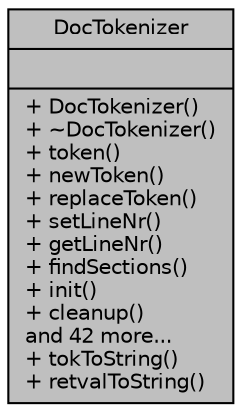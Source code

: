 digraph "DocTokenizer"
{
 // LATEX_PDF_SIZE
  edge [fontname="Helvetica",fontsize="10",labelfontname="Helvetica",labelfontsize="10"];
  node [fontname="Helvetica",fontsize="10",shape=record];
  Node1 [label="{DocTokenizer\n||+ DocTokenizer()\l+ ~DocTokenizer()\l+ token()\l+ newToken()\l+ replaceToken()\l+ setLineNr()\l+ getLineNr()\l+ findSections()\l+ init()\l+ cleanup()\land 42 more...\l+ tokToString()\l+ retvalToString()\l}",height=0.2,width=0.4,color="black", fillcolor="grey75", style="filled", fontcolor="black",tooltip=" "];
}
